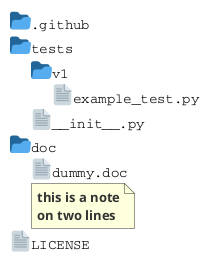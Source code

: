 ' Do not edit
' Theme Gallery
' autogenerated by script
'
@startfiles
!theme _none_
/.github/
/tests/v1/example_test.py
/tests/__init__.py
/doc/dummy.doc
<note>
this is a note
on two lines
</note>
/LICENSE
@endfiles